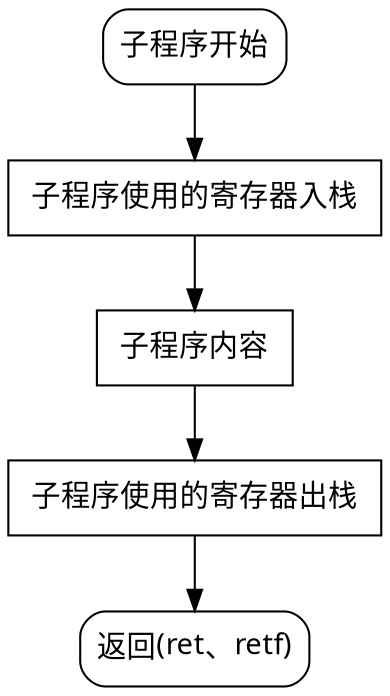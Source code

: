 digraph G{
    rankdir = "TB"
    a [label=" 子程序开始 ",shape="Mrecord",fontname="Microsoft Yahei"];
    b [label=" 子程序使用的寄存器入栈 ",shape="box",fontname="Microsoft Yahei"];
    c [label=" 子程序内容 ",shape="box",fontname="Microsoft Yahei"];
    d [label=" 子程序使用的寄存器出栈 ",shape="box",fontname="Microsoft Yahei"];
    e [label=" 返回(ret、retf) ",shape="Mrecord",fontname="Microsoft Yahei"];
    a -> b -> c -> d -> e;
}